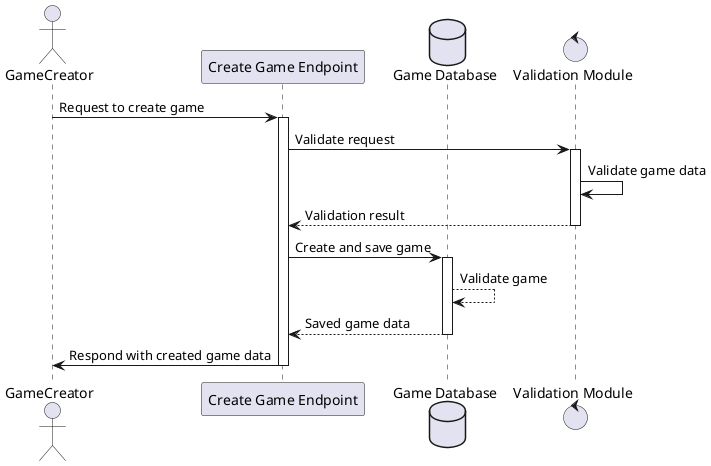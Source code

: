 @startuml
actor GameCreator as GC
participant "Create Game Endpoint" as CreateGameEndpoint
database "Game Database" as GameDB
control "Validation Module" as ValidationModule

GC -> CreateGameEndpoint: Request to create game
activate CreateGameEndpoint
CreateGameEndpoint -> ValidationModule: Validate request
activate ValidationModule
ValidationModule -> ValidationModule: Validate game data
ValidationModule --> CreateGameEndpoint: Validation result
deactivate ValidationModule
CreateGameEndpoint -> GameDB: Create and save game
activate GameDB
GameDB --> GameDB: Validate game
GameDB --> CreateGameEndpoint: Saved game data
deactivate GameDB
CreateGameEndpoint -> GC: Respond with created game data
deactivate CreateGameEndpoint
@enduml
